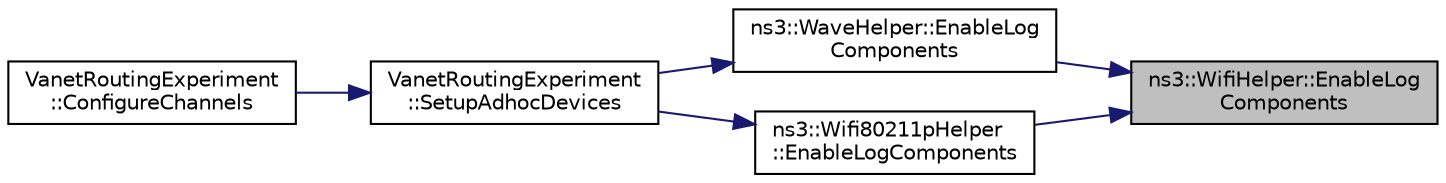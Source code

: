 digraph "ns3::WifiHelper::EnableLogComponents"
{
 // LATEX_PDF_SIZE
  edge [fontname="Helvetica",fontsize="10",labelfontname="Helvetica",labelfontsize="10"];
  node [fontname="Helvetica",fontsize="10",shape=record];
  rankdir="RL";
  Node1 [label="ns3::WifiHelper::EnableLog\lComponents",height=0.2,width=0.4,color="black", fillcolor="grey75", style="filled", fontcolor="black",tooltip="Helper to enable all WifiNetDevice log components with one statement."];
  Node1 -> Node2 [dir="back",color="midnightblue",fontsize="10",style="solid",fontname="Helvetica"];
  Node2 [label="ns3::WaveHelper::EnableLog\lComponents",height=0.2,width=0.4,color="black", fillcolor="white", style="filled",URL="$classns3_1_1_wave_helper.html#a9b7510b4aeb982d4a01f2ae829e1ee09",tooltip="Helper to enable all WaveNetDevice log components with one statement."];
  Node2 -> Node3 [dir="back",color="midnightblue",fontsize="10",style="solid",fontname="Helvetica"];
  Node3 [label="VanetRoutingExperiment\l::SetupAdhocDevices",height=0.2,width=0.4,color="black", fillcolor="white", style="filled",URL="$class_vanet_routing_experiment.html#a8de4279cfaf91886970596e9ba8a4a75",tooltip="Set up the adhoc devices."];
  Node3 -> Node4 [dir="back",color="midnightblue",fontsize="10",style="solid",fontname="Helvetica"];
  Node4 [label="VanetRoutingExperiment\l::ConfigureChannels",height=0.2,width=0.4,color="black", fillcolor="white", style="filled",URL="$class_vanet_routing_experiment.html#adcb4d2d4146919dc6f2cbdc183068e6a",tooltip="Configure channels."];
  Node1 -> Node5 [dir="back",color="midnightblue",fontsize="10",style="solid",fontname="Helvetica"];
  Node5 [label="ns3::Wifi80211pHelper\l::EnableLogComponents",height=0.2,width=0.4,color="black", fillcolor="white", style="filled",URL="$classns3_1_1_wifi80211p_helper.html#a159fbdfa2402e78aebb00e7042ecfa08",tooltip="Helper to enable all WifiNetDevice log components with one statement."];
  Node5 -> Node3 [dir="back",color="midnightblue",fontsize="10",style="solid",fontname="Helvetica"];
}
